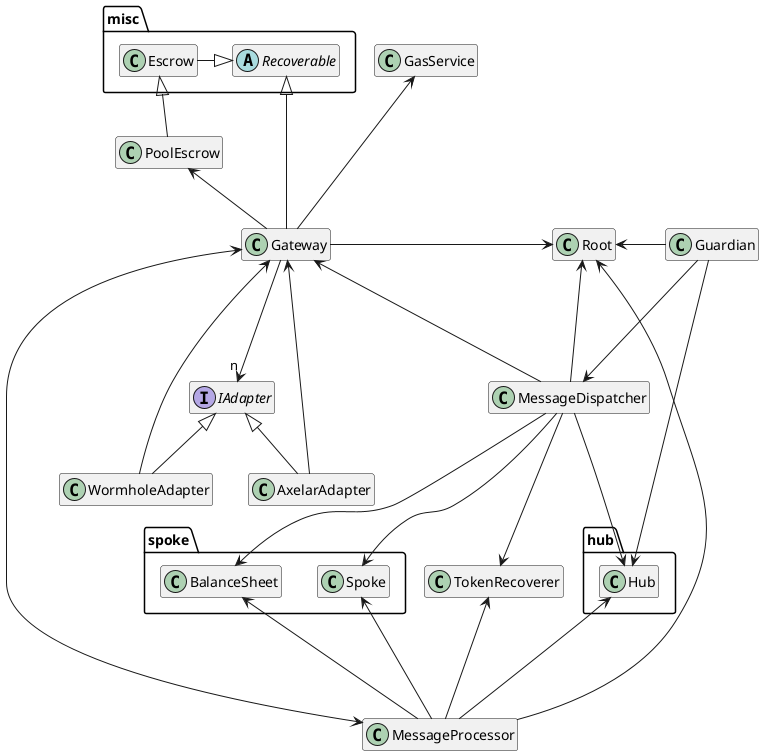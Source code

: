 @startuml
hide empty members

package misc {
    abstract Recoverable
    class Escrow
}

package hub {
    class Hub
}

package spoke {
    class Spoke
    class BalanceSheet
}

interface IAdapter

class TokenRecoverer
class Root
class MessageDispatcher
class MessageProcessor
class Gateway
class AxelarAdapter
class WormholeAdapter
class Guardian
class GasService
class PoolEscrow

AxelarAdapter -up-|> IAdapter
AxelarAdapter -up--> Gateway

WormholeAdapter -up-|> IAdapter
WormholeAdapter -up--> Gateway

MessageProcessor --up-> Root
MessageProcessor --up-> TokenRecoverer
MessageProcessor --up-> Hub
MessageProcessor --up-> Spoke
MessageProcessor --up-> BalanceSheet
MessageProcessor <--up-> Gateway

MessageDispatcher ---> Root
MessageDispatcher ---> TokenRecoverer
MessageDispatcher ---> Gateway
MessageDispatcher ---> Hub
MessageDispatcher ---> Spoke
MessageDispatcher ---> BalanceSheet

Guardian ---> Hub
Guardian -left---> Root
Guardian ---> MessageDispatcher

Gateway -up--> GasService
Gateway -up--|> Recoverable
Gateway -right-> Root
Gateway -down-->"n" IAdapter
Gateway -up->PoolEscrow

PoolEscrow -up-|> Escrow
Escrow -right-|> Recoverable

@enduml
